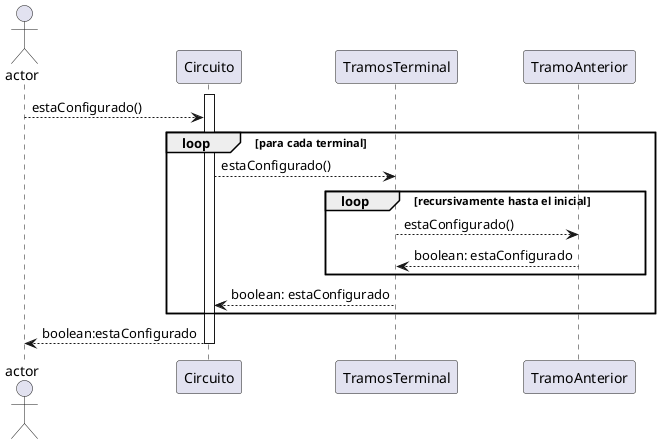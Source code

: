 @startuml
'https://plantuml.com/class-diagram

Actor actor
participant Circuito as circuito order 1
participant TramosTerminal as tramoterm order 2
participant TramoAnterior as tramo order 3

activate circuito
actor --> circuito: estaConfigurado()
    loop para cada terminal
        circuito--> tramoterm: estaConfigurado()
        loop recursivamente hasta el inicial
            tramoterm--> tramo: estaConfigurado()
            return boolean: estaConfigurado
        end
        tramoterm-->circuito: boolean: estaConfigurado
    end
circuito-->actor: boolean:estaConfigurado
deactivate circuito


@enduml